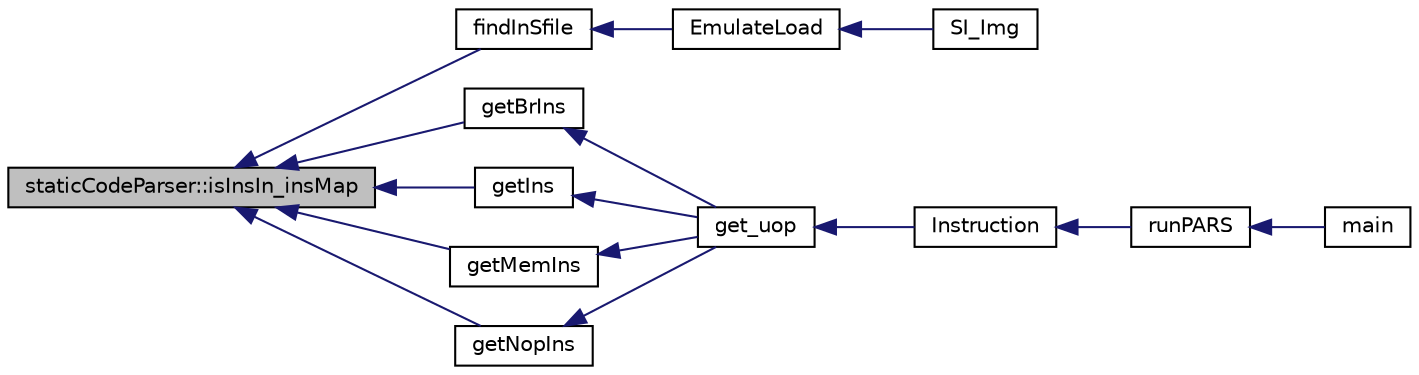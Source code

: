 digraph G
{
  edge [fontname="Helvetica",fontsize="10",labelfontname="Helvetica",labelfontsize="10"];
  node [fontname="Helvetica",fontsize="10",shape=record];
  rankdir=LR;
  Node1 [label="staticCodeParser::isInsIn_insMap",height=0.2,width=0.4,color="black", fillcolor="grey75", style="filled" fontcolor="black"];
  Node1 -> Node2 [dir=back,color="midnightblue",fontsize="10",style="solid",fontname="Helvetica"];
  Node2 [label="findInSfile",height=0.2,width=0.4,color="black", fillcolor="white", style="filled",URL="$uop__gen_8cpp.html#a81d412f8480d48d0e150906d993936c5"];
  Node2 -> Node3 [dir=back,color="midnightblue",fontsize="10",style="solid",fontname="Helvetica"];
  Node3 [label="EmulateLoad",height=0.2,width=0.4,color="black", fillcolor="white", style="filled",URL="$uop__gen_8cpp.html#a494cc3b7e8096971d0edd424c59eb639"];
  Node3 -> Node4 [dir=back,color="midnightblue",fontsize="10",style="solid",fontname="Helvetica"];
  Node4 [label="SI_Img",height=0.2,width=0.4,color="black", fillcolor="white", style="filled",URL="$uop__gen_8cpp.html#a4e877db47eeb14a04e3154561e237bcd"];
  Node1 -> Node5 [dir=back,color="midnightblue",fontsize="10",style="solid",fontname="Helvetica"];
  Node5 [label="getBrIns",height=0.2,width=0.4,color="black", fillcolor="white", style="filled",URL="$uop__gen_8cpp.html#aa9b459ce84a7d93d13a3f1f3bf82088a"];
  Node5 -> Node6 [dir=back,color="midnightblue",fontsize="10",style="solid",fontname="Helvetica"];
  Node6 [label="get_uop",height=0.2,width=0.4,color="black", fillcolor="white", style="filled",URL="$uop__gen_8h.html#a6b129244e191a3f59375a31842557abd"];
  Node6 -> Node7 [dir=back,color="midnightblue",fontsize="10",style="solid",fontname="Helvetica"];
  Node7 [label="Instruction",height=0.2,width=0.4,color="black", fillcolor="white", style="filled",URL="$pars_8h.html#a4254ddc7317164f6cb03afabf4b11770"];
  Node7 -> Node8 [dir=back,color="midnightblue",fontsize="10",style="solid",fontname="Helvetica"];
  Node8 [label="runPARS",height=0.2,width=0.4,color="black", fillcolor="white", style="filled",URL="$pars_8h.html#ad31ce66601d158b499245c36353b1aef"];
  Node8 -> Node9 [dir=back,color="midnightblue",fontsize="10",style="solid",fontname="Helvetica"];
  Node9 [label="main",height=0.2,width=0.4,color="black", fillcolor="white", style="filled",URL="$main__pars_8cpp.html#a0ddf1224851353fc92bfbff6f499fa97"];
  Node1 -> Node10 [dir=back,color="midnightblue",fontsize="10",style="solid",fontname="Helvetica"];
  Node10 [label="getIns",height=0.2,width=0.4,color="black", fillcolor="white", style="filled",URL="$uop__gen_8cpp.html#a0ec88bd53fecf7e7ba1cb862d34db82d"];
  Node10 -> Node6 [dir=back,color="midnightblue",fontsize="10",style="solid",fontname="Helvetica"];
  Node1 -> Node11 [dir=back,color="midnightblue",fontsize="10",style="solid",fontname="Helvetica"];
  Node11 [label="getMemIns",height=0.2,width=0.4,color="black", fillcolor="white", style="filled",URL="$uop__gen_8cpp.html#a2dca73fb6683b99910bcad66c0cdf726"];
  Node11 -> Node6 [dir=back,color="midnightblue",fontsize="10",style="solid",fontname="Helvetica"];
  Node1 -> Node12 [dir=back,color="midnightblue",fontsize="10",style="solid",fontname="Helvetica"];
  Node12 [label="getNopIns",height=0.2,width=0.4,color="black", fillcolor="white", style="filled",URL="$uop__gen_8cpp.html#abd93f7dec3bc70a2e12dabcb528b00c5"];
  Node12 -> Node6 [dir=back,color="midnightblue",fontsize="10",style="solid",fontname="Helvetica"];
}

